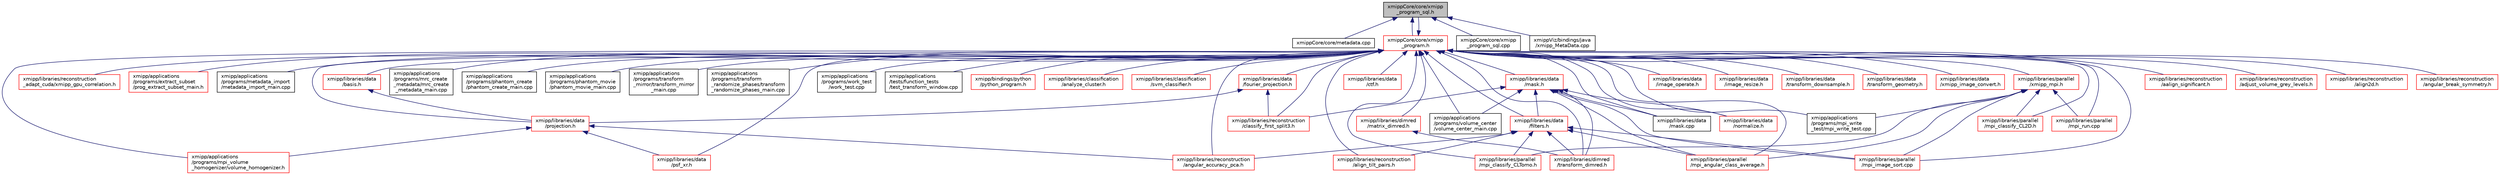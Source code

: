 digraph "xmippCore/core/xmipp_program_sql.h"
{
  edge [fontname="Helvetica",fontsize="10",labelfontname="Helvetica",labelfontsize="10"];
  node [fontname="Helvetica",fontsize="10",shape=record];
  Node78 [label="xmippCore/core/xmipp\l_program_sql.h",height=0.2,width=0.4,color="black", fillcolor="grey75", style="filled", fontcolor="black"];
  Node78 -> Node79 [dir="back",color="midnightblue",fontsize="10",style="solid",fontname="Helvetica"];
  Node79 [label="xmippCore/core/metadata.cpp",height=0.2,width=0.4,color="black", fillcolor="white", style="filled",URL="$metadata_8cpp.html"];
  Node78 -> Node80 [dir="back",color="midnightblue",fontsize="10",style="solid",fontname="Helvetica"];
  Node80 [label="xmippCore/core/xmipp\l_program.h",height=0.2,width=0.4,color="red", fillcolor="white", style="filled",URL="$xmipp__program_8h.html"];
  Node80 -> Node81 [dir="back",color="midnightblue",fontsize="10",style="solid",fontname="Helvetica"];
  Node81 [label="xmipp/libraries/reconstruction\l/classify_first_split3.h",height=0.2,width=0.4,color="red", fillcolor="white", style="filled",URL="$classify__first__split3_8h.html"];
  Node80 -> Node84 [dir="back",color="midnightblue",fontsize="10",style="solid",fontname="Helvetica"];
  Node84 [label="xmipp/libraries/reconstruction\l_adapt_cuda/xmipp_gpu_correlation.h",height=0.2,width=0.4,color="red", fillcolor="white", style="filled",URL="$xmipp__gpu__correlation_8h.html"];
  Node80 -> Node87 [dir="back",color="midnightblue",fontsize="10",style="solid",fontname="Helvetica"];
  Node87 [label="xmipp/applications\l/programs/extract_subset\l/prog_extract_subset_main.h",height=0.2,width=0.4,color="red", fillcolor="white", style="filled",URL="$prog__extract__subset__main_8h.html"];
  Node80 -> Node89 [dir="back",color="midnightblue",fontsize="10",style="solid",fontname="Helvetica"];
  Node89 [label="xmipp/applications\l/programs/metadata_import\l/metadata_import_main.cpp",height=0.2,width=0.4,color="black", fillcolor="white", style="filled",URL="$metadata__import__main_8cpp.html"];
  Node80 -> Node90 [dir="back",color="midnightblue",fontsize="10",style="solid",fontname="Helvetica"];
  Node90 [label="xmipp/applications\l/programs/mpi_volume\l_homogenizer/volume_homogenizer.h",height=0.2,width=0.4,color="red", fillcolor="white", style="filled",URL="$volume__homogenizer_8h.html"];
  Node80 -> Node95 [dir="back",color="midnightblue",fontsize="10",style="solid",fontname="Helvetica"];
  Node95 [label="xmipp/applications\l/programs/mpi_write\l_test/mpi_write_test.cpp",height=0.2,width=0.4,color="black", fillcolor="white", style="filled",URL="$mpi__write__test_8cpp.html"];
  Node80 -> Node96 [dir="back",color="midnightblue",fontsize="10",style="solid",fontname="Helvetica"];
  Node96 [label="xmipp/applications\l/programs/mrc_create\l_metadata/mrc_create\l_metadata_main.cpp",height=0.2,width=0.4,color="black", fillcolor="white", style="filled",URL="$mrc__create__metadata__main_8cpp.html"];
  Node80 -> Node97 [dir="back",color="midnightblue",fontsize="10",style="solid",fontname="Helvetica"];
  Node97 [label="xmipp/applications\l/programs/phantom_create\l/phantom_create_main.cpp",height=0.2,width=0.4,color="black", fillcolor="white", style="filled",URL="$phantom__create__main_8cpp.html"];
  Node80 -> Node98 [dir="back",color="midnightblue",fontsize="10",style="solid",fontname="Helvetica"];
  Node98 [label="xmipp/applications\l/programs/phantom_movie\l/phantom_movie_main.cpp",height=0.2,width=0.4,color="black", fillcolor="white", style="filled",URL="$phantom__movie__main_8cpp.html"];
  Node80 -> Node99 [dir="back",color="midnightblue",fontsize="10",style="solid",fontname="Helvetica"];
  Node99 [label="xmipp/applications\l/programs/transform\l_mirror/transform_mirror\l_main.cpp",height=0.2,width=0.4,color="black", fillcolor="white", style="filled",URL="$transform__mirror__main_8cpp.html"];
  Node80 -> Node100 [dir="back",color="midnightblue",fontsize="10",style="solid",fontname="Helvetica"];
  Node100 [label="xmipp/applications\l/programs/transform\l_randomize_phases/transform\l_randomize_phases_main.cpp",height=0.2,width=0.4,color="black", fillcolor="white", style="filled",URL="$transform__randomize__phases__main_8cpp.html"];
  Node80 -> Node101 [dir="back",color="midnightblue",fontsize="10",style="solid",fontname="Helvetica"];
  Node101 [label="xmipp/applications\l/programs/volume_center\l/volume_center_main.cpp",height=0.2,width=0.4,color="black", fillcolor="white", style="filled",URL="$volume__center__main_8cpp.html"];
  Node80 -> Node102 [dir="back",color="midnightblue",fontsize="10",style="solid",fontname="Helvetica"];
  Node102 [label="xmipp/applications\l/programs/work_test\l/work_test.cpp",height=0.2,width=0.4,color="black", fillcolor="white", style="filled",URL="$work__test_8cpp.html"];
  Node80 -> Node103 [dir="back",color="midnightblue",fontsize="10",style="solid",fontname="Helvetica"];
  Node103 [label="xmipp/applications\l/tests/function_tests\l/test_transform_window.cpp",height=0.2,width=0.4,color="black", fillcolor="white", style="filled",URL="$test__transform__window_8cpp.html"];
  Node80 -> Node104 [dir="back",color="midnightblue",fontsize="10",style="solid",fontname="Helvetica"];
  Node104 [label="xmipp/bindings/python\l/python_program.h",height=0.2,width=0.4,color="red", fillcolor="white", style="filled",URL="$python__program_8h.html"];
  Node80 -> Node115 [dir="back",color="midnightblue",fontsize="10",style="solid",fontname="Helvetica"];
  Node115 [label="xmipp/libraries/classification\l/analyze_cluster.h",height=0.2,width=0.4,color="red", fillcolor="white", style="filled",URL="$analyze__cluster_8h.html"];
  Node80 -> Node121 [dir="back",color="midnightblue",fontsize="10",style="solid",fontname="Helvetica"];
  Node121 [label="xmipp/libraries/classification\l/svm_classifier.h",height=0.2,width=0.4,color="red", fillcolor="white", style="filled",URL="$svm__classifier_8h.html"];
  Node80 -> Node127 [dir="back",color="midnightblue",fontsize="10",style="solid",fontname="Helvetica"];
  Node127 [label="xmipp/libraries/data\l/basis.h",height=0.2,width=0.4,color="red", fillcolor="white", style="filled",URL="$basis_8h.html"];
  Node127 -> Node129 [dir="back",color="midnightblue",fontsize="10",style="solid",fontname="Helvetica"];
  Node129 [label="xmipp/libraries/data\l/projection.h",height=0.2,width=0.4,color="red", fillcolor="white", style="filled",URL="$projection_8h.html"];
  Node129 -> Node90 [dir="back",color="midnightblue",fontsize="10",style="solid",fontname="Helvetica"];
  Node129 -> Node189 [dir="back",color="midnightblue",fontsize="10",style="solid",fontname="Helvetica"];
  Node189 [label="xmipp/libraries/data\l/psf_xr.h",height=0.2,width=0.4,color="red", fillcolor="white", style="filled",URL="$psf__xr_8h.html"];
  Node129 -> Node215 [dir="back",color="midnightblue",fontsize="10",style="solid",fontname="Helvetica"];
  Node215 [label="xmipp/libraries/reconstruction\l/angular_accuracy_pca.h",height=0.2,width=0.4,color="red", fillcolor="white", style="filled",URL="$angular__accuracy__pca_8h.html"];
  Node80 -> Node276 [dir="back",color="midnightblue",fontsize="10",style="solid",fontname="Helvetica"];
  Node276 [label="xmipp/libraries/data\l/ctf.h",height=0.2,width=0.4,color="red", fillcolor="white", style="filled",URL="$ctf_8h.html"];
  Node80 -> Node409 [dir="back",color="midnightblue",fontsize="10",style="solid",fontname="Helvetica"];
  Node409 [label="xmipp/libraries/data\l/filters.h",height=0.2,width=0.4,color="red", fillcolor="white", style="filled",URL="$filters_8h.html"];
  Node409 -> Node429 [dir="back",color="midnightblue",fontsize="10",style="solid",fontname="Helvetica"];
  Node429 [label="xmipp/libraries/dimred\l/transform_dimred.h",height=0.2,width=0.4,color="red", fillcolor="white", style="filled",URL="$transform__dimred_8h.html"];
  Node409 -> Node432 [dir="back",color="midnightblue",fontsize="10",style="solid",fontname="Helvetica"];
  Node432 [label="xmipp/libraries/parallel\l/mpi_angular_class_average.h",height=0.2,width=0.4,color="red", fillcolor="white", style="filled",URL="$mpi__angular__class__average_8h.html"];
  Node409 -> Node436 [dir="back",color="midnightblue",fontsize="10",style="solid",fontname="Helvetica"];
  Node436 [label="xmipp/libraries/parallel\l/mpi_classify_CLTomo.h",height=0.2,width=0.4,color="red", fillcolor="white", style="filled",URL="$mpi__classify__CLTomo_8h.html"];
  Node409 -> Node440 [dir="back",color="midnightblue",fontsize="10",style="solid",fontname="Helvetica"];
  Node440 [label="xmipp/libraries/parallel\l/mpi_image_sort.cpp",height=0.2,width=0.4,color="red", fillcolor="white", style="filled",URL="$mpi__image__sort_8cpp.html"];
  Node409 -> Node443 [dir="back",color="midnightblue",fontsize="10",style="solid",fontname="Helvetica"];
  Node443 [label="xmipp/libraries/reconstruction\l/align_tilt_pairs.h",height=0.2,width=0.4,color="red", fillcolor="white", style="filled",URL="$align__tilt__pairs_8h.html"];
  Node409 -> Node215 [dir="back",color="midnightblue",fontsize="10",style="solid",fontname="Helvetica"];
  Node80 -> Node507 [dir="back",color="midnightblue",fontsize="10",style="solid",fontname="Helvetica"];
  Node507 [label="xmipp/libraries/data\l/mask.h",height=0.2,width=0.4,color="red", fillcolor="white", style="filled",URL="$mask_8h.html"];
  Node507 -> Node81 [dir="back",color="midnightblue",fontsize="10",style="solid",fontname="Helvetica"];
  Node507 -> Node101 [dir="back",color="midnightblue",fontsize="10",style="solid",fontname="Helvetica"];
  Node507 -> Node409 [dir="back",color="midnightblue",fontsize="10",style="solid",fontname="Helvetica"];
  Node507 -> Node511 [dir="back",color="midnightblue",fontsize="10",style="solid",fontname="Helvetica"];
  Node511 [label="xmipp/libraries/data\l/mask.cpp",height=0.2,width=0.4,color="black", fillcolor="white", style="filled",URL="$mask_8cpp.html"];
  Node507 -> Node512 [dir="back",color="midnightblue",fontsize="10",style="solid",fontname="Helvetica"];
  Node512 [label="xmipp/libraries/data\l/normalize.h",height=0.2,width=0.4,color="red", fillcolor="white", style="filled",URL="$normalize_8h.html"];
  Node507 -> Node429 [dir="back",color="midnightblue",fontsize="10",style="solid",fontname="Helvetica"];
  Node507 -> Node432 [dir="back",color="midnightblue",fontsize="10",style="solid",fontname="Helvetica"];
  Node507 -> Node440 [dir="back",color="midnightblue",fontsize="10",style="solid",fontname="Helvetica"];
  Node80 -> Node562 [dir="back",color="midnightblue",fontsize="10",style="solid",fontname="Helvetica"];
  Node562 [label="xmipp/libraries/data\l/fourier_projection.h",height=0.2,width=0.4,color="red", fillcolor="white", style="filled",URL="$fourier__projection_8h.html"];
  Node562 -> Node81 [dir="back",color="midnightblue",fontsize="10",style="solid",fontname="Helvetica"];
  Node562 -> Node129 [dir="back",color="midnightblue",fontsize="10",style="solid",fontname="Helvetica"];
  Node80 -> Node564 [dir="back",color="midnightblue",fontsize="10",style="solid",fontname="Helvetica"];
  Node564 [label="xmipp/libraries/data\l/image_operate.h",height=0.2,width=0.4,color="red", fillcolor="white", style="filled",URL="$image__operate_8h.html"];
  Node80 -> Node568 [dir="back",color="midnightblue",fontsize="10",style="solid",fontname="Helvetica"];
  Node568 [label="xmipp/libraries/data\l/image_resize.h",height=0.2,width=0.4,color="red", fillcolor="white", style="filled",URL="$image__resize_8h.html"];
  Node80 -> Node511 [dir="back",color="midnightblue",fontsize="10",style="solid",fontname="Helvetica"];
  Node80 -> Node512 [dir="back",color="midnightblue",fontsize="10",style="solid",fontname="Helvetica"];
  Node80 -> Node129 [dir="back",color="midnightblue",fontsize="10",style="solid",fontname="Helvetica"];
  Node80 -> Node189 [dir="back",color="midnightblue",fontsize="10",style="solid",fontname="Helvetica"];
  Node80 -> Node572 [dir="back",color="midnightblue",fontsize="10",style="solid",fontname="Helvetica"];
  Node572 [label="xmipp/libraries/data\l/transform_downsample.h",height=0.2,width=0.4,color="red", fillcolor="white", style="filled",URL="$transform__downsample_8h.html"];
  Node80 -> Node574 [dir="back",color="midnightblue",fontsize="10",style="solid",fontname="Helvetica"];
  Node574 [label="xmipp/libraries/data\l/transform_geometry.h",height=0.2,width=0.4,color="red", fillcolor="white", style="filled",URL="$transform__geometry_8h.html"];
  Node80 -> Node578 [dir="back",color="midnightblue",fontsize="10",style="solid",fontname="Helvetica"];
  Node578 [label="xmipp/libraries/data\l/xmipp_image_convert.h",height=0.2,width=0.4,color="red", fillcolor="white", style="filled",URL="$xmipp__image__convert_8h.html"];
  Node80 -> Node582 [dir="back",color="midnightblue",fontsize="10",style="solid",fontname="Helvetica"];
  Node582 [label="xmipp/libraries/dimred\l/matrix_dimred.h",height=0.2,width=0.4,color="red", fillcolor="white", style="filled",URL="$matrix__dimred_8h.html"];
  Node582 -> Node429 [dir="back",color="midnightblue",fontsize="10",style="solid",fontname="Helvetica"];
  Node80 -> Node429 [dir="back",color="midnightblue",fontsize="10",style="solid",fontname="Helvetica"];
  Node80 -> Node432 [dir="back",color="midnightblue",fontsize="10",style="solid",fontname="Helvetica"];
  Node80 -> Node585 [dir="back",color="midnightblue",fontsize="10",style="solid",fontname="Helvetica"];
  Node585 [label="xmipp/libraries/parallel\l/mpi_classify_CL2D.h",height=0.2,width=0.4,color="red", fillcolor="white", style="filled",URL="$mpi__classify__CL2D_8h.html"];
  Node80 -> Node436 [dir="back",color="midnightblue",fontsize="10",style="solid",fontname="Helvetica"];
  Node80 -> Node440 [dir="back",color="midnightblue",fontsize="10",style="solid",fontname="Helvetica"];
  Node80 -> Node587 [dir="back",color="midnightblue",fontsize="10",style="solid",fontname="Helvetica"];
  Node587 [label="xmipp/libraries/parallel\l/xmipp_mpi.h",height=0.2,width=0.4,color="red", fillcolor="white", style="filled",URL="$xmipp__mpi_8h.html"];
  Node587 -> Node95 [dir="back",color="midnightblue",fontsize="10",style="solid",fontname="Helvetica"];
  Node587 -> Node432 [dir="back",color="midnightblue",fontsize="10",style="solid",fontname="Helvetica"];
  Node587 -> Node585 [dir="back",color="midnightblue",fontsize="10",style="solid",fontname="Helvetica"];
  Node587 -> Node436 [dir="back",color="midnightblue",fontsize="10",style="solid",fontname="Helvetica"];
  Node587 -> Node440 [dir="back",color="midnightblue",fontsize="10",style="solid",fontname="Helvetica"];
  Node587 -> Node600 [dir="back",color="midnightblue",fontsize="10",style="solid",fontname="Helvetica"];
  Node600 [label="xmipp/libraries/parallel\l/mpi_run.cpp",height=0.2,width=0.4,color="red", fillcolor="white", style="filled",URL="$mpi__run_8cpp.html"];
  Node80 -> Node600 [dir="back",color="midnightblue",fontsize="10",style="solid",fontname="Helvetica"];
  Node80 -> Node609 [dir="back",color="midnightblue",fontsize="10",style="solid",fontname="Helvetica"];
  Node609 [label="xmipp/libraries/reconstruction\l/aalign_significant.h",height=0.2,width=0.4,color="red", fillcolor="white", style="filled",URL="$aalign__significant_8h.html"];
  Node80 -> Node611 [dir="back",color="midnightblue",fontsize="10",style="solid",fontname="Helvetica"];
  Node611 [label="xmipp/libraries/reconstruction\l/adjust_volume_grey_levels.h",height=0.2,width=0.4,color="red", fillcolor="white", style="filled",URL="$adjust__volume__grey__levels_8h.html"];
  Node80 -> Node613 [dir="back",color="midnightblue",fontsize="10",style="solid",fontname="Helvetica"];
  Node613 [label="xmipp/libraries/reconstruction\l/align2d.h",height=0.2,width=0.4,color="red", fillcolor="white", style="filled",URL="$align2d_8h.html"];
  Node80 -> Node443 [dir="back",color="midnightblue",fontsize="10",style="solid",fontname="Helvetica"];
  Node80 -> Node215 [dir="back",color="midnightblue",fontsize="10",style="solid",fontname="Helvetica"];
  Node80 -> Node615 [dir="back",color="midnightblue",fontsize="10",style="solid",fontname="Helvetica"];
  Node615 [label="xmipp/libraries/reconstruction\l/angular_break_symmetry.h",height=0.2,width=0.4,color="red", fillcolor="white", style="filled",URL="$angular__break__symmetry_8h.html"];
  Node80 -> Node78 [dir="back",color="midnightblue",fontsize="10",style="solid",fontname="Helvetica"];
  Node78 -> Node754 [dir="back",color="midnightblue",fontsize="10",style="solid",fontname="Helvetica"];
  Node754 [label="xmippCore/core/xmipp\l_program_sql.cpp",height=0.2,width=0.4,color="black", fillcolor="white", style="filled",URL="$xmipp__program__sql_8cpp.html"];
  Node78 -> Node407 [dir="back",color="midnightblue",fontsize="10",style="solid",fontname="Helvetica"];
  Node407 [label="xmippViz/bindings/java\l/xmipp_MetaData.cpp",height=0.2,width=0.4,color="black", fillcolor="white", style="filled",URL="$bindings_2java_2xmipp__MetaData_8cpp.html"];
}

